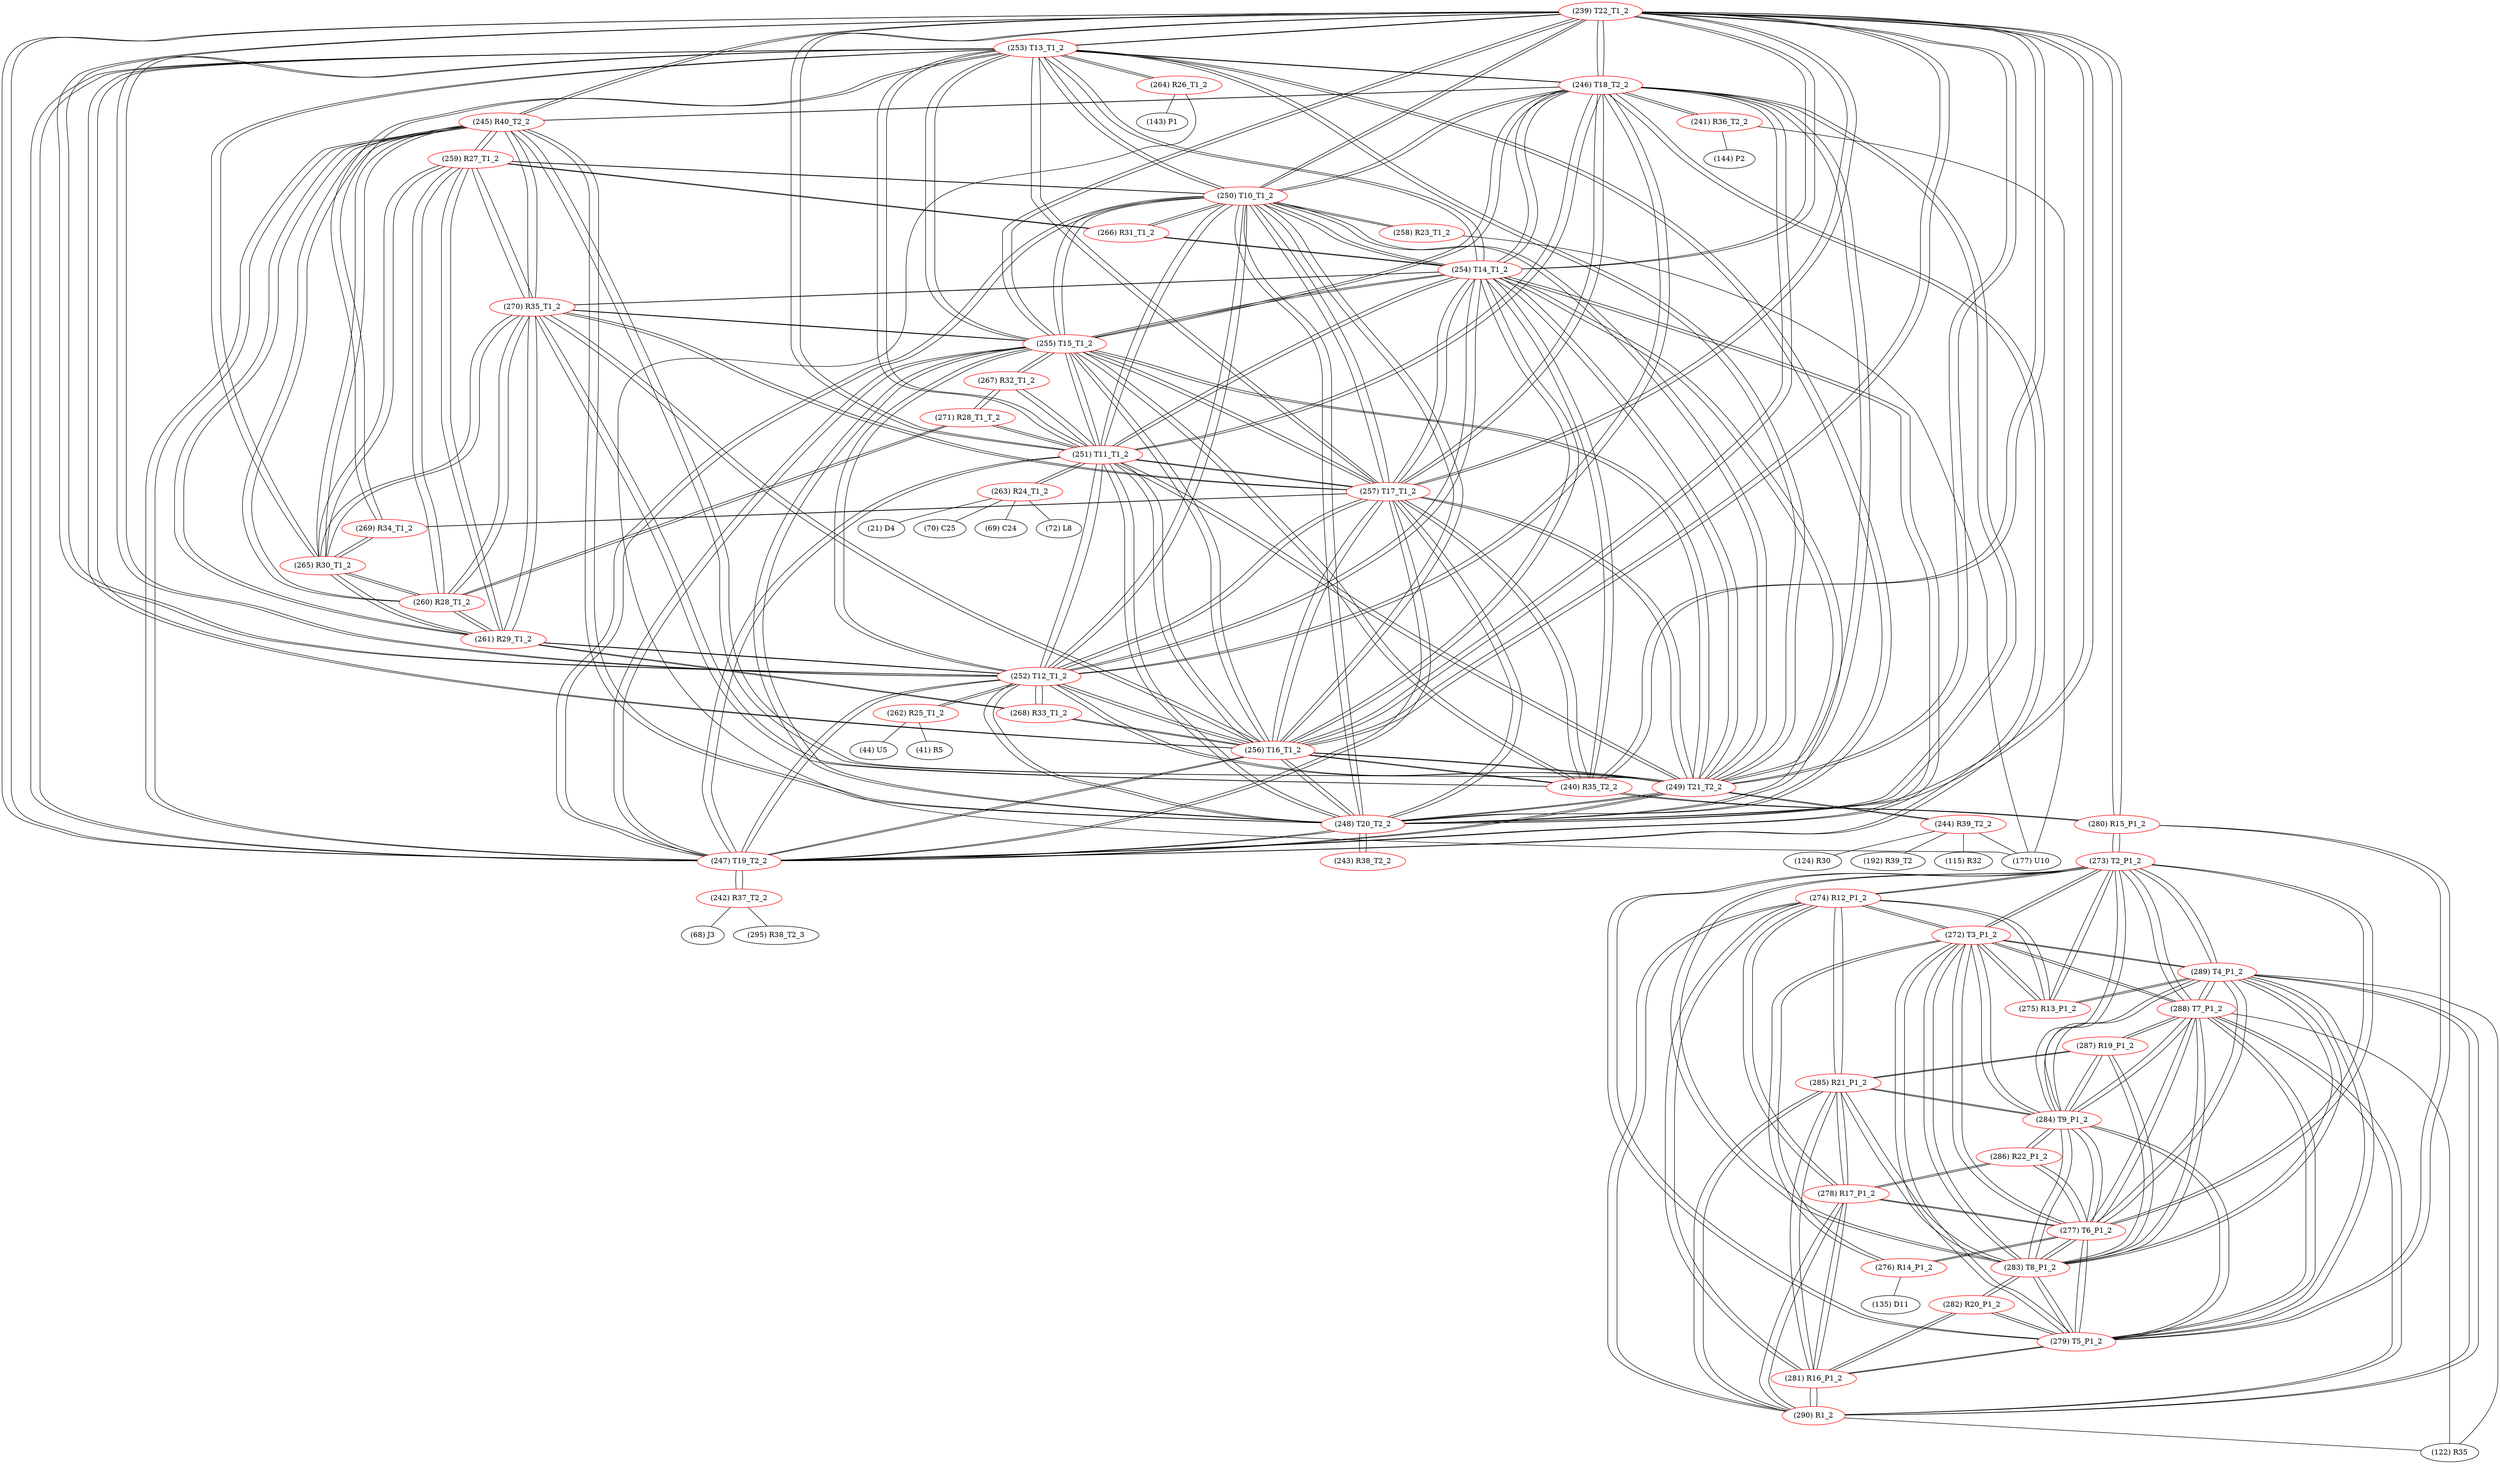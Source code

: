 graph {
	239 [label="(239) T22_T1_2" color=red]
	253 [label="(253) T13_T1_2"]
	246 [label="(246) T18_T2_2"]
	247 [label="(247) T19_T2_2"]
	252 [label="(252) T12_T1_2"]
	255 [label="(255) T15_T1_2"]
	254 [label="(254) T14_T1_2"]
	248 [label="(248) T20_T2_2"]
	249 [label="(249) T21_T2_2"]
	251 [label="(251) T11_T1_2"]
	250 [label="(250) T10_T1_2"]
	256 [label="(256) T16_T1_2"]
	257 [label="(257) T17_T1_2"]
	245 [label="(245) R40_T2_2"]
	280 [label="(280) R15_P1_2"]
	240 [label="(240) R35_T2_2"]
	240 [label="(240) R35_T2_2" color=red]
	255 [label="(255) T15_T1_2"]
	256 [label="(256) T16_T1_2"]
	254 [label="(254) T14_T1_2"]
	257 [label="(257) T17_T1_2"]
	270 [label="(270) R35_T1_2"]
	280 [label="(280) R15_P1_2"]
	239 [label="(239) T22_T1_2"]
	241 [label="(241) R36_T2_2" color=red]
	177 [label="(177) U10"]
	144 [label="(144) P2"]
	246 [label="(246) T18_T2_2"]
	242 [label="(242) R37_T2_2" color=red]
	68 [label="(68) J3"]
	295 [label="(295) R38_T2_3"]
	247 [label="(247) T19_T2_2"]
	243 [label="(243) R38_T2_2" color=red]
	248 [label="(248) T20_T2_2"]
	244 [label="(244) R39_T2_2" color=red]
	115 [label="(115) R32"]
	177 [label="(177) U10"]
	124 [label="(124) R30"]
	192 [label="(192) R39_T2"]
	249 [label="(249) T21_T2_2"]
	245 [label="(245) R40_T2_2" color=red]
	247 [label="(247) T19_T2_2"]
	248 [label="(248) T20_T2_2"]
	249 [label="(249) T21_T2_2"]
	239 [label="(239) T22_T1_2"]
	246 [label="(246) T18_T2_2"]
	261 [label="(261) R29_T1_2"]
	260 [label="(260) R28_T1_2"]
	265 [label="(265) R30_T1_2"]
	259 [label="(259) R27_T1_2"]
	270 [label="(270) R35_T1_2"]
	246 [label="(246) T18_T2_2" color=red]
	253 [label="(253) T13_T1_2"]
	247 [label="(247) T19_T2_2"]
	252 [label="(252) T12_T1_2"]
	255 [label="(255) T15_T1_2"]
	254 [label="(254) T14_T1_2"]
	248 [label="(248) T20_T2_2"]
	249 [label="(249) T21_T2_2"]
	251 [label="(251) T11_T1_2"]
	250 [label="(250) T10_T1_2"]
	239 [label="(239) T22_T1_2"]
	256 [label="(256) T16_T1_2"]
	257 [label="(257) T17_T1_2"]
	245 [label="(245) R40_T2_2"]
	241 [label="(241) R36_T2_2"]
	247 [label="(247) T19_T2_2" color=red]
	253 [label="(253) T13_T1_2"]
	246 [label="(246) T18_T2_2"]
	252 [label="(252) T12_T1_2"]
	255 [label="(255) T15_T1_2"]
	254 [label="(254) T14_T1_2"]
	248 [label="(248) T20_T2_2"]
	249 [label="(249) T21_T2_2"]
	251 [label="(251) T11_T1_2"]
	250 [label="(250) T10_T1_2"]
	239 [label="(239) T22_T1_2"]
	256 [label="(256) T16_T1_2"]
	257 [label="(257) T17_T1_2"]
	245 [label="(245) R40_T2_2"]
	242 [label="(242) R37_T2_2"]
	248 [label="(248) T20_T2_2" color=red]
	253 [label="(253) T13_T1_2"]
	246 [label="(246) T18_T2_2"]
	247 [label="(247) T19_T2_2"]
	252 [label="(252) T12_T1_2"]
	255 [label="(255) T15_T1_2"]
	254 [label="(254) T14_T1_2"]
	249 [label="(249) T21_T2_2"]
	251 [label="(251) T11_T1_2"]
	250 [label="(250) T10_T1_2"]
	239 [label="(239) T22_T1_2"]
	256 [label="(256) T16_T1_2"]
	257 [label="(257) T17_T1_2"]
	245 [label="(245) R40_T2_2"]
	243 [label="(243) R38_T2_2"]
	249 [label="(249) T21_T2_2" color=red]
	253 [label="(253) T13_T1_2"]
	246 [label="(246) T18_T2_2"]
	247 [label="(247) T19_T2_2"]
	252 [label="(252) T12_T1_2"]
	255 [label="(255) T15_T1_2"]
	254 [label="(254) T14_T1_2"]
	248 [label="(248) T20_T2_2"]
	251 [label="(251) T11_T1_2"]
	250 [label="(250) T10_T1_2"]
	239 [label="(239) T22_T1_2"]
	256 [label="(256) T16_T1_2"]
	257 [label="(257) T17_T1_2"]
	245 [label="(245) R40_T2_2"]
	244 [label="(244) R39_T2_2"]
	250 [label="(250) T10_T1_2" color=red]
	253 [label="(253) T13_T1_2"]
	246 [label="(246) T18_T2_2"]
	247 [label="(247) T19_T2_2"]
	252 [label="(252) T12_T1_2"]
	255 [label="(255) T15_T1_2"]
	254 [label="(254) T14_T1_2"]
	248 [label="(248) T20_T2_2"]
	249 [label="(249) T21_T2_2"]
	251 [label="(251) T11_T1_2"]
	239 [label="(239) T22_T1_2"]
	256 [label="(256) T16_T1_2"]
	257 [label="(257) T17_T1_2"]
	258 [label="(258) R23_T1_2"]
	259 [label="(259) R27_T1_2"]
	266 [label="(266) R31_T1_2"]
	251 [label="(251) T11_T1_2" color=red]
	253 [label="(253) T13_T1_2"]
	246 [label="(246) T18_T2_2"]
	247 [label="(247) T19_T2_2"]
	252 [label="(252) T12_T1_2"]
	255 [label="(255) T15_T1_2"]
	254 [label="(254) T14_T1_2"]
	248 [label="(248) T20_T2_2"]
	249 [label="(249) T21_T2_2"]
	250 [label="(250) T10_T1_2"]
	239 [label="(239) T22_T1_2"]
	256 [label="(256) T16_T1_2"]
	257 [label="(257) T17_T1_2"]
	263 [label="(263) R24_T1_2"]
	267 [label="(267) R32_T1_2"]
	271 [label="(271) R28_T1_T_2"]
	252 [label="(252) T12_T1_2" color=red]
	253 [label="(253) T13_T1_2"]
	246 [label="(246) T18_T2_2"]
	247 [label="(247) T19_T2_2"]
	255 [label="(255) T15_T1_2"]
	254 [label="(254) T14_T1_2"]
	248 [label="(248) T20_T2_2"]
	249 [label="(249) T21_T2_2"]
	251 [label="(251) T11_T1_2"]
	250 [label="(250) T10_T1_2"]
	239 [label="(239) T22_T1_2"]
	256 [label="(256) T16_T1_2"]
	257 [label="(257) T17_T1_2"]
	268 [label="(268) R33_T1_2"]
	261 [label="(261) R29_T1_2"]
	262 [label="(262) R25_T1_2"]
	253 [label="(253) T13_T1_2" color=red]
	246 [label="(246) T18_T2_2"]
	247 [label="(247) T19_T2_2"]
	252 [label="(252) T12_T1_2"]
	255 [label="(255) T15_T1_2"]
	254 [label="(254) T14_T1_2"]
	248 [label="(248) T20_T2_2"]
	249 [label="(249) T21_T2_2"]
	251 [label="(251) T11_T1_2"]
	250 [label="(250) T10_T1_2"]
	239 [label="(239) T22_T1_2"]
	256 [label="(256) T16_T1_2"]
	257 [label="(257) T17_T1_2"]
	265 [label="(265) R30_T1_2"]
	269 [label="(269) R34_T1_2"]
	264 [label="(264) R26_T1_2"]
	254 [label="(254) T14_T1_2" color=red]
	253 [label="(253) T13_T1_2"]
	246 [label="(246) T18_T2_2"]
	247 [label="(247) T19_T2_2"]
	252 [label="(252) T12_T1_2"]
	255 [label="(255) T15_T1_2"]
	248 [label="(248) T20_T2_2"]
	249 [label="(249) T21_T2_2"]
	251 [label="(251) T11_T1_2"]
	250 [label="(250) T10_T1_2"]
	239 [label="(239) T22_T1_2"]
	256 [label="(256) T16_T1_2"]
	257 [label="(257) T17_T1_2"]
	240 [label="(240) R35_T2_2"]
	270 [label="(270) R35_T1_2"]
	266 [label="(266) R31_T1_2"]
	255 [label="(255) T15_T1_2" color=red]
	253 [label="(253) T13_T1_2"]
	246 [label="(246) T18_T2_2"]
	247 [label="(247) T19_T2_2"]
	252 [label="(252) T12_T1_2"]
	254 [label="(254) T14_T1_2"]
	248 [label="(248) T20_T2_2"]
	249 [label="(249) T21_T2_2"]
	251 [label="(251) T11_T1_2"]
	250 [label="(250) T10_T1_2"]
	239 [label="(239) T22_T1_2"]
	256 [label="(256) T16_T1_2"]
	257 [label="(257) T17_T1_2"]
	240 [label="(240) R35_T2_2"]
	270 [label="(270) R35_T1_2"]
	267 [label="(267) R32_T1_2"]
	256 [label="(256) T16_T1_2" color=red]
	253 [label="(253) T13_T1_2"]
	246 [label="(246) T18_T2_2"]
	247 [label="(247) T19_T2_2"]
	252 [label="(252) T12_T1_2"]
	255 [label="(255) T15_T1_2"]
	254 [label="(254) T14_T1_2"]
	248 [label="(248) T20_T2_2"]
	249 [label="(249) T21_T2_2"]
	251 [label="(251) T11_T1_2"]
	250 [label="(250) T10_T1_2"]
	239 [label="(239) T22_T1_2"]
	257 [label="(257) T17_T1_2"]
	240 [label="(240) R35_T2_2"]
	270 [label="(270) R35_T1_2"]
	268 [label="(268) R33_T1_2"]
	257 [label="(257) T17_T1_2" color=red]
	253 [label="(253) T13_T1_2"]
	246 [label="(246) T18_T2_2"]
	247 [label="(247) T19_T2_2"]
	252 [label="(252) T12_T1_2"]
	255 [label="(255) T15_T1_2"]
	254 [label="(254) T14_T1_2"]
	248 [label="(248) T20_T2_2"]
	249 [label="(249) T21_T2_2"]
	251 [label="(251) T11_T1_2"]
	250 [label="(250) T10_T1_2"]
	239 [label="(239) T22_T1_2"]
	256 [label="(256) T16_T1_2"]
	240 [label="(240) R35_T2_2"]
	270 [label="(270) R35_T1_2"]
	269 [label="(269) R34_T1_2"]
	258 [label="(258) R23_T1_2" color=red]
	177 [label="(177) U10"]
	250 [label="(250) T10_T1_2"]
	259 [label="(259) R27_T1_2" color=red]
	245 [label="(245) R40_T2_2"]
	261 [label="(261) R29_T1_2"]
	260 [label="(260) R28_T1_2"]
	265 [label="(265) R30_T1_2"]
	270 [label="(270) R35_T1_2"]
	250 [label="(250) T10_T1_2"]
	266 [label="(266) R31_T1_2"]
	260 [label="(260) R28_T1_2" color=red]
	245 [label="(245) R40_T2_2"]
	261 [label="(261) R29_T1_2"]
	265 [label="(265) R30_T1_2"]
	259 [label="(259) R27_T1_2"]
	270 [label="(270) R35_T1_2"]
	271 [label="(271) R28_T1_T_2"]
	261 [label="(261) R29_T1_2" color=red]
	245 [label="(245) R40_T2_2"]
	260 [label="(260) R28_T1_2"]
	265 [label="(265) R30_T1_2"]
	259 [label="(259) R27_T1_2"]
	270 [label="(270) R35_T1_2"]
	268 [label="(268) R33_T1_2"]
	252 [label="(252) T12_T1_2"]
	262 [label="(262) R25_T1_2" color=red]
	44 [label="(44) U5"]
	41 [label="(41) R5"]
	252 [label="(252) T12_T1_2"]
	263 [label="(263) R24_T1_2" color=red]
	70 [label="(70) C25"]
	69 [label="(69) C24"]
	72 [label="(72) L8"]
	21 [label="(21) D4"]
	251 [label="(251) T11_T1_2"]
	264 [label="(264) R26_T1_2" color=red]
	177 [label="(177) U10"]
	143 [label="(143) P1"]
	253 [label="(253) T13_T1_2"]
	265 [label="(265) R30_T1_2" color=red]
	245 [label="(245) R40_T2_2"]
	261 [label="(261) R29_T1_2"]
	260 [label="(260) R28_T1_2"]
	259 [label="(259) R27_T1_2"]
	270 [label="(270) R35_T1_2"]
	269 [label="(269) R34_T1_2"]
	253 [label="(253) T13_T1_2"]
	266 [label="(266) R31_T1_2" color=red]
	259 [label="(259) R27_T1_2"]
	250 [label="(250) T10_T1_2"]
	254 [label="(254) T14_T1_2"]
	267 [label="(267) R32_T1_2" color=red]
	255 [label="(255) T15_T1_2"]
	251 [label="(251) T11_T1_2"]
	271 [label="(271) R28_T1_T_2"]
	268 [label="(268) R33_T1_2" color=red]
	256 [label="(256) T16_T1_2"]
	252 [label="(252) T12_T1_2"]
	261 [label="(261) R29_T1_2"]
	269 [label="(269) R34_T1_2" color=red]
	257 [label="(257) T17_T1_2"]
	265 [label="(265) R30_T1_2"]
	253 [label="(253) T13_T1_2"]
	270 [label="(270) R35_T1_2" color=red]
	255 [label="(255) T15_T1_2"]
	256 [label="(256) T16_T1_2"]
	254 [label="(254) T14_T1_2"]
	257 [label="(257) T17_T1_2"]
	240 [label="(240) R35_T2_2"]
	245 [label="(245) R40_T2_2"]
	261 [label="(261) R29_T1_2"]
	260 [label="(260) R28_T1_2"]
	265 [label="(265) R30_T1_2"]
	259 [label="(259) R27_T1_2"]
	271 [label="(271) R28_T1_T_2" color=red]
	267 [label="(267) R32_T1_2"]
	251 [label="(251) T11_T1_2"]
	260 [label="(260) R28_T1_2"]
	272 [label="(272) T3_P1_2" color=red]
	289 [label="(289) T4_P1_2"]
	288 [label="(288) T7_P1_2"]
	279 [label="(279) T5_P1_2"]
	284 [label="(284) T9_P1_2"]
	283 [label="(283) T8_P1_2"]
	277 [label="(277) T6_P1_2"]
	273 [label="(273) T2_P1_2"]
	276 [label="(276) R14_P1_2"]
	275 [label="(275) R13_P1_2"]
	274 [label="(274) R12_P1_2"]
	273 [label="(273) T2_P1_2" color=red]
	272 [label="(272) T3_P1_2"]
	289 [label="(289) T4_P1_2"]
	288 [label="(288) T7_P1_2"]
	279 [label="(279) T5_P1_2"]
	284 [label="(284) T9_P1_2"]
	283 [label="(283) T8_P1_2"]
	277 [label="(277) T6_P1_2"]
	275 [label="(275) R13_P1_2"]
	274 [label="(274) R12_P1_2"]
	280 [label="(280) R15_P1_2"]
	274 [label="(274) R12_P1_2" color=red]
	285 [label="(285) R21_P1_2"]
	281 [label="(281) R16_P1_2"]
	278 [label="(278) R17_P1_2"]
	290 [label="(290) R1_2"]
	275 [label="(275) R13_P1_2"]
	272 [label="(272) T3_P1_2"]
	273 [label="(273) T2_P1_2"]
	275 [label="(275) R13_P1_2" color=red]
	289 [label="(289) T4_P1_2"]
	272 [label="(272) T3_P1_2"]
	274 [label="(274) R12_P1_2"]
	273 [label="(273) T2_P1_2"]
	276 [label="(276) R14_P1_2" color=red]
	135 [label="(135) D11"]
	272 [label="(272) T3_P1_2"]
	277 [label="(277) T6_P1_2"]
	277 [label="(277) T6_P1_2" color=red]
	272 [label="(272) T3_P1_2"]
	289 [label="(289) T4_P1_2"]
	288 [label="(288) T7_P1_2"]
	279 [label="(279) T5_P1_2"]
	284 [label="(284) T9_P1_2"]
	283 [label="(283) T8_P1_2"]
	273 [label="(273) T2_P1_2"]
	276 [label="(276) R14_P1_2"]
	286 [label="(286) R22_P1_2"]
	278 [label="(278) R17_P1_2"]
	278 [label="(278) R17_P1_2" color=red]
	285 [label="(285) R21_P1_2"]
	281 [label="(281) R16_P1_2"]
	274 [label="(274) R12_P1_2"]
	290 [label="(290) R1_2"]
	286 [label="(286) R22_P1_2"]
	277 [label="(277) T6_P1_2"]
	279 [label="(279) T5_P1_2" color=red]
	272 [label="(272) T3_P1_2"]
	289 [label="(289) T4_P1_2"]
	288 [label="(288) T7_P1_2"]
	284 [label="(284) T9_P1_2"]
	283 [label="(283) T8_P1_2"]
	277 [label="(277) T6_P1_2"]
	273 [label="(273) T2_P1_2"]
	280 [label="(280) R15_P1_2"]
	281 [label="(281) R16_P1_2"]
	282 [label="(282) R20_P1_2"]
	280 [label="(280) R15_P1_2" color=red]
	239 [label="(239) T22_T1_2"]
	240 [label="(240) R35_T2_2"]
	273 [label="(273) T2_P1_2"]
	279 [label="(279) T5_P1_2"]
	281 [label="(281) R16_P1_2" color=red]
	285 [label="(285) R21_P1_2"]
	274 [label="(274) R12_P1_2"]
	278 [label="(278) R17_P1_2"]
	290 [label="(290) R1_2"]
	279 [label="(279) T5_P1_2"]
	282 [label="(282) R20_P1_2"]
	282 [label="(282) R20_P1_2" color=red]
	283 [label="(283) T8_P1_2"]
	281 [label="(281) R16_P1_2"]
	279 [label="(279) T5_P1_2"]
	283 [label="(283) T8_P1_2" color=red]
	272 [label="(272) T3_P1_2"]
	289 [label="(289) T4_P1_2"]
	288 [label="(288) T7_P1_2"]
	279 [label="(279) T5_P1_2"]
	284 [label="(284) T9_P1_2"]
	277 [label="(277) T6_P1_2"]
	273 [label="(273) T2_P1_2"]
	285 [label="(285) R21_P1_2"]
	287 [label="(287) R19_P1_2"]
	282 [label="(282) R20_P1_2"]
	284 [label="(284) T9_P1_2" color=red]
	286 [label="(286) R22_P1_2"]
	272 [label="(272) T3_P1_2"]
	289 [label="(289) T4_P1_2"]
	288 [label="(288) T7_P1_2"]
	279 [label="(279) T5_P1_2"]
	283 [label="(283) T8_P1_2"]
	277 [label="(277) T6_P1_2"]
	273 [label="(273) T2_P1_2"]
	285 [label="(285) R21_P1_2"]
	287 [label="(287) R19_P1_2"]
	285 [label="(285) R21_P1_2" color=red]
	281 [label="(281) R16_P1_2"]
	274 [label="(274) R12_P1_2"]
	278 [label="(278) R17_P1_2"]
	290 [label="(290) R1_2"]
	284 [label="(284) T9_P1_2"]
	283 [label="(283) T8_P1_2"]
	287 [label="(287) R19_P1_2"]
	286 [label="(286) R22_P1_2" color=red]
	284 [label="(284) T9_P1_2"]
	277 [label="(277) T6_P1_2"]
	278 [label="(278) R17_P1_2"]
	287 [label="(287) R19_P1_2" color=red]
	284 [label="(284) T9_P1_2"]
	285 [label="(285) R21_P1_2"]
	283 [label="(283) T8_P1_2"]
	288 [label="(288) T7_P1_2"]
	288 [label="(288) T7_P1_2" color=red]
	272 [label="(272) T3_P1_2"]
	289 [label="(289) T4_P1_2"]
	279 [label="(279) T5_P1_2"]
	284 [label="(284) T9_P1_2"]
	283 [label="(283) T8_P1_2"]
	277 [label="(277) T6_P1_2"]
	273 [label="(273) T2_P1_2"]
	290 [label="(290) R1_2"]
	122 [label="(122) R35"]
	287 [label="(287) R19_P1_2"]
	289 [label="(289) T4_P1_2" color=red]
	272 [label="(272) T3_P1_2"]
	288 [label="(288) T7_P1_2"]
	279 [label="(279) T5_P1_2"]
	284 [label="(284) T9_P1_2"]
	283 [label="(283) T8_P1_2"]
	277 [label="(277) T6_P1_2"]
	273 [label="(273) T2_P1_2"]
	275 [label="(275) R13_P1_2"]
	290 [label="(290) R1_2"]
	122 [label="(122) R35"]
	290 [label="(290) R1_2" color=red]
	289 [label="(289) T4_P1_2"]
	288 [label="(288) T7_P1_2"]
	122 [label="(122) R35"]
	285 [label="(285) R21_P1_2"]
	281 [label="(281) R16_P1_2"]
	274 [label="(274) R12_P1_2"]
	278 [label="(278) R17_P1_2"]
	239 -- 253
	239 -- 246
	239 -- 247
	239 -- 252
	239 -- 255
	239 -- 254
	239 -- 248
	239 -- 249
	239 -- 251
	239 -- 250
	239 -- 256
	239 -- 257
	239 -- 245
	239 -- 280
	239 -- 240
	240 -- 255
	240 -- 256
	240 -- 254
	240 -- 257
	240 -- 270
	240 -- 280
	240 -- 239
	241 -- 177
	241 -- 144
	241 -- 246
	242 -- 68
	242 -- 295
	242 -- 247
	243 -- 248
	244 -- 115
	244 -- 177
	244 -- 124
	244 -- 192
	244 -- 249
	245 -- 247
	245 -- 248
	245 -- 249
	245 -- 239
	245 -- 246
	245 -- 261
	245 -- 260
	245 -- 265
	245 -- 259
	245 -- 270
	246 -- 253
	246 -- 247
	246 -- 252
	246 -- 255
	246 -- 254
	246 -- 248
	246 -- 249
	246 -- 251
	246 -- 250
	246 -- 239
	246 -- 256
	246 -- 257
	246 -- 245
	246 -- 241
	247 -- 253
	247 -- 246
	247 -- 252
	247 -- 255
	247 -- 254
	247 -- 248
	247 -- 249
	247 -- 251
	247 -- 250
	247 -- 239
	247 -- 256
	247 -- 257
	247 -- 245
	247 -- 242
	248 -- 253
	248 -- 246
	248 -- 247
	248 -- 252
	248 -- 255
	248 -- 254
	248 -- 249
	248 -- 251
	248 -- 250
	248 -- 239
	248 -- 256
	248 -- 257
	248 -- 245
	248 -- 243
	249 -- 253
	249 -- 246
	249 -- 247
	249 -- 252
	249 -- 255
	249 -- 254
	249 -- 248
	249 -- 251
	249 -- 250
	249 -- 239
	249 -- 256
	249 -- 257
	249 -- 245
	249 -- 244
	250 -- 253
	250 -- 246
	250 -- 247
	250 -- 252
	250 -- 255
	250 -- 254
	250 -- 248
	250 -- 249
	250 -- 251
	250 -- 239
	250 -- 256
	250 -- 257
	250 -- 258
	250 -- 259
	250 -- 266
	251 -- 253
	251 -- 246
	251 -- 247
	251 -- 252
	251 -- 255
	251 -- 254
	251 -- 248
	251 -- 249
	251 -- 250
	251 -- 239
	251 -- 256
	251 -- 257
	251 -- 263
	251 -- 267
	251 -- 271
	252 -- 253
	252 -- 246
	252 -- 247
	252 -- 255
	252 -- 254
	252 -- 248
	252 -- 249
	252 -- 251
	252 -- 250
	252 -- 239
	252 -- 256
	252 -- 257
	252 -- 268
	252 -- 261
	252 -- 262
	253 -- 246
	253 -- 247
	253 -- 252
	253 -- 255
	253 -- 254
	253 -- 248
	253 -- 249
	253 -- 251
	253 -- 250
	253 -- 239
	253 -- 256
	253 -- 257
	253 -- 265
	253 -- 269
	253 -- 264
	254 -- 253
	254 -- 246
	254 -- 247
	254 -- 252
	254 -- 255
	254 -- 248
	254 -- 249
	254 -- 251
	254 -- 250
	254 -- 239
	254 -- 256
	254 -- 257
	254 -- 240
	254 -- 270
	254 -- 266
	255 -- 253
	255 -- 246
	255 -- 247
	255 -- 252
	255 -- 254
	255 -- 248
	255 -- 249
	255 -- 251
	255 -- 250
	255 -- 239
	255 -- 256
	255 -- 257
	255 -- 240
	255 -- 270
	255 -- 267
	256 -- 253
	256 -- 246
	256 -- 247
	256 -- 252
	256 -- 255
	256 -- 254
	256 -- 248
	256 -- 249
	256 -- 251
	256 -- 250
	256 -- 239
	256 -- 257
	256 -- 240
	256 -- 270
	256 -- 268
	257 -- 253
	257 -- 246
	257 -- 247
	257 -- 252
	257 -- 255
	257 -- 254
	257 -- 248
	257 -- 249
	257 -- 251
	257 -- 250
	257 -- 239
	257 -- 256
	257 -- 240
	257 -- 270
	257 -- 269
	258 -- 177
	258 -- 250
	259 -- 245
	259 -- 261
	259 -- 260
	259 -- 265
	259 -- 270
	259 -- 250
	259 -- 266
	260 -- 245
	260 -- 261
	260 -- 265
	260 -- 259
	260 -- 270
	260 -- 271
	261 -- 245
	261 -- 260
	261 -- 265
	261 -- 259
	261 -- 270
	261 -- 268
	261 -- 252
	262 -- 44
	262 -- 41
	262 -- 252
	263 -- 70
	263 -- 69
	263 -- 72
	263 -- 21
	263 -- 251
	264 -- 177
	264 -- 143
	264 -- 253
	265 -- 245
	265 -- 261
	265 -- 260
	265 -- 259
	265 -- 270
	265 -- 269
	265 -- 253
	266 -- 259
	266 -- 250
	266 -- 254
	267 -- 255
	267 -- 251
	267 -- 271
	268 -- 256
	268 -- 252
	268 -- 261
	269 -- 257
	269 -- 265
	269 -- 253
	270 -- 255
	270 -- 256
	270 -- 254
	270 -- 257
	270 -- 240
	270 -- 245
	270 -- 261
	270 -- 260
	270 -- 265
	270 -- 259
	271 -- 267
	271 -- 251
	271 -- 260
	272 -- 289
	272 -- 288
	272 -- 279
	272 -- 284
	272 -- 283
	272 -- 277
	272 -- 273
	272 -- 276
	272 -- 275
	272 -- 274
	273 -- 272
	273 -- 289
	273 -- 288
	273 -- 279
	273 -- 284
	273 -- 283
	273 -- 277
	273 -- 275
	273 -- 274
	273 -- 280
	274 -- 285
	274 -- 281
	274 -- 278
	274 -- 290
	274 -- 275
	274 -- 272
	274 -- 273
	275 -- 289
	275 -- 272
	275 -- 274
	275 -- 273
	276 -- 135
	276 -- 272
	276 -- 277
	277 -- 272
	277 -- 289
	277 -- 288
	277 -- 279
	277 -- 284
	277 -- 283
	277 -- 273
	277 -- 276
	277 -- 286
	277 -- 278
	278 -- 285
	278 -- 281
	278 -- 274
	278 -- 290
	278 -- 286
	278 -- 277
	279 -- 272
	279 -- 289
	279 -- 288
	279 -- 284
	279 -- 283
	279 -- 277
	279 -- 273
	279 -- 280
	279 -- 281
	279 -- 282
	280 -- 239
	280 -- 240
	280 -- 273
	280 -- 279
	281 -- 285
	281 -- 274
	281 -- 278
	281 -- 290
	281 -- 279
	281 -- 282
	282 -- 283
	282 -- 281
	282 -- 279
	283 -- 272
	283 -- 289
	283 -- 288
	283 -- 279
	283 -- 284
	283 -- 277
	283 -- 273
	283 -- 285
	283 -- 287
	283 -- 282
	284 -- 286
	284 -- 272
	284 -- 289
	284 -- 288
	284 -- 279
	284 -- 283
	284 -- 277
	284 -- 273
	284 -- 285
	284 -- 287
	285 -- 281
	285 -- 274
	285 -- 278
	285 -- 290
	285 -- 284
	285 -- 283
	285 -- 287
	286 -- 284
	286 -- 277
	286 -- 278
	287 -- 284
	287 -- 285
	287 -- 283
	287 -- 288
	288 -- 272
	288 -- 289
	288 -- 279
	288 -- 284
	288 -- 283
	288 -- 277
	288 -- 273
	288 -- 290
	288 -- 122
	288 -- 287
	289 -- 272
	289 -- 288
	289 -- 279
	289 -- 284
	289 -- 283
	289 -- 277
	289 -- 273
	289 -- 275
	289 -- 290
	289 -- 122
	290 -- 289
	290 -- 288
	290 -- 122
	290 -- 285
	290 -- 281
	290 -- 274
	290 -- 278
}